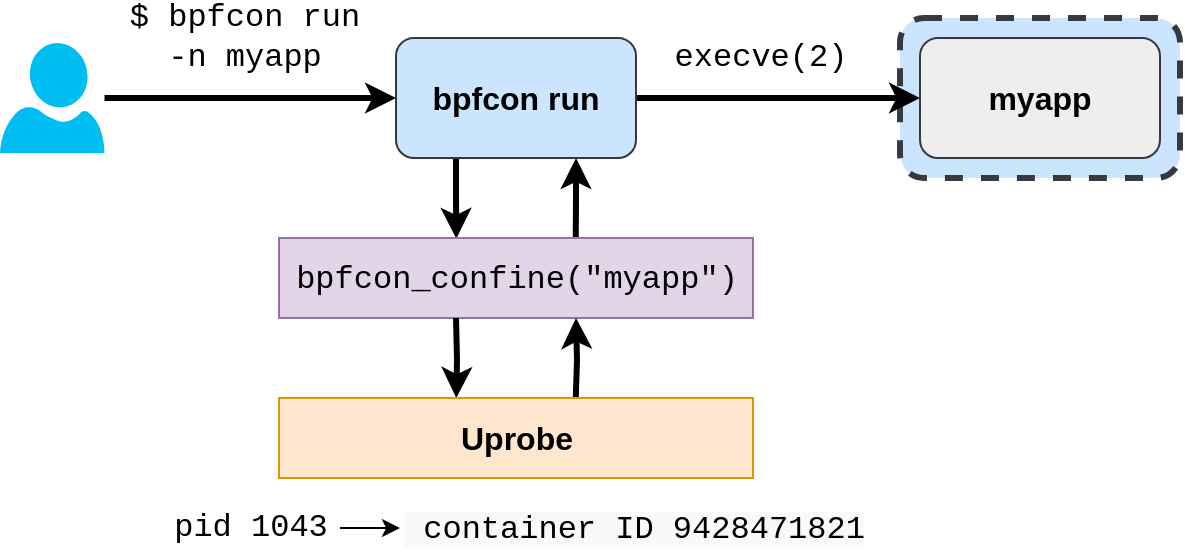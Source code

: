 <mxfile version="13.9.9" type="device"><diagram id="f2G850WlvrS-WN_MaczZ" name="Page-1"><mxGraphModel dx="1902" dy="1075" grid="1" gridSize="10" guides="1" tooltips="1" connect="1" arrows="1" fold="1" page="1" pageScale="1" pageWidth="850" pageHeight="1100" math="0" shadow="0"><root><mxCell id="0"/><mxCell id="1" parent="0"/><mxCell id="wk43epPSjo8kI8JluTPi-1" value="" style="rounded=1;whiteSpace=wrap;html=1;fontSize=20;dashed=1;fillColor=#cce5ff;strokeWidth=3;strokeColor=#36393d;" vertex="1" parent="1"><mxGeometry x="660" y="80" width="140" height="80" as="geometry"/></mxCell><mxCell id="wk43epPSjo8kI8JluTPi-20" style="edgeStyle=orthogonalEdgeStyle;rounded=0;orthogonalLoop=1;jettySize=auto;html=1;strokeWidth=3;fontFamily=Courier New;fontSize=20;fontColor=#FFAE00;" edge="1" parent="1" source="wk43epPSjo8kI8JluTPi-6" target="wk43epPSjo8kI8JluTPi-19"><mxGeometry relative="1" as="geometry"/></mxCell><mxCell id="wk43epPSjo8kI8JluTPi-6" value="" style="verticalLabelPosition=bottom;html=1;verticalAlign=top;align=center;strokeColor=none;fillColor=#00BEF2;shape=mxgraph.azure.user;fontSize=20;fontColor=#FFAE00;" vertex="1" parent="1"><mxGeometry x="210" y="92.5" width="52.25" height="55" as="geometry"/></mxCell><mxCell id="wk43epPSjo8kI8JluTPi-7" value="myapp" style="rounded=1;whiteSpace=wrap;html=1;fillColor=#eeeeee;strokeColor=#36393d;fontSize=16;fontStyle=1" vertex="1" parent="1"><mxGeometry x="670" y="90" width="120" height="60" as="geometry"/></mxCell><mxCell id="wk43epPSjo8kI8JluTPi-10" value="$ bpfcon run&lt;br&gt;-n myapp" style="text;html=1;strokeColor=none;fillColor=none;align=center;verticalAlign=middle;whiteSpace=wrap;rounded=0;fontSize=16;fontFamily=Courier New;" vertex="1" parent="1"><mxGeometry x="230" y="80" width="204.99" height="20" as="geometry"/></mxCell><mxCell id="wk43epPSjo8kI8JluTPi-42" style="edgeStyle=orthogonalEdgeStyle;rounded=0;orthogonalLoop=1;jettySize=auto;html=1;strokeWidth=3;fontFamily=Courier New;fontSize=16;fontColor=#FFAE00;" edge="1" parent="1" source="wk43epPSjo8kI8JluTPi-19" target="wk43epPSjo8kI8JluTPi-7"><mxGeometry relative="1" as="geometry"/></mxCell><mxCell id="wk43epPSjo8kI8JluTPi-43" style="edgeStyle=orthogonalEdgeStyle;rounded=0;orthogonalLoop=1;jettySize=auto;html=1;exitX=0.25;exitY=1;exitDx=0;exitDy=0;strokeWidth=3;fontFamily=Helvetica;fontSize=16;fontColor=#FFAE00;entryX=0.374;entryY=0.009;entryDx=0;entryDy=0;entryPerimeter=0;" edge="1" parent="1" source="wk43epPSjo8kI8JluTPi-19" target="wk43epPSjo8kI8JluTPi-45"><mxGeometry relative="1" as="geometry"><mxPoint x="437.857" y="220" as="targetPoint"/></mxGeometry></mxCell><mxCell id="wk43epPSjo8kI8JluTPi-46" style="edgeStyle=orthogonalEdgeStyle;rounded=0;orthogonalLoop=1;jettySize=auto;html=1;exitX=0.75;exitY=1;exitDx=0;exitDy=0;entryX=0.626;entryY=0.017;entryDx=0;entryDy=0;entryPerimeter=0;strokeWidth=3;fontFamily=Helvetica;fontSize=16;fontColor=#FFAE00;startArrow=classic;startFill=1;endArrow=none;endFill=0;" edge="1" parent="1" source="wk43epPSjo8kI8JluTPi-19" target="wk43epPSjo8kI8JluTPi-45"><mxGeometry relative="1" as="geometry"/></mxCell><mxCell id="wk43epPSjo8kI8JluTPi-19" value="bpfcon run" style="rounded=1;whiteSpace=wrap;html=1;fillColor=#cce5ff;strokeColor=#36393d;fontSize=16;fontStyle=1;fontFamily=Helvetica;" vertex="1" parent="1"><mxGeometry x="408" y="90" width="120" height="60" as="geometry"/></mxCell><mxCell id="wk43epPSjo8kI8JluTPi-24" value="execve(2)" style="text;html=1;align=center;verticalAlign=middle;resizable=0;points=[];autosize=1;fontSize=16;fontFamily=Courier New;fontColor=#000000;rounded=0;" vertex="1" parent="1"><mxGeometry x="540" y="90" width="100" height="20" as="geometry"/></mxCell><mxCell id="wk43epPSjo8kI8JluTPi-40" style="edgeStyle=orthogonalEdgeStyle;rounded=0;orthogonalLoop=1;jettySize=auto;html=1;strokeWidth=1;fontFamily=Courier New;fontSize=16;fontColor=#FFAE00;" edge="1" parent="1" source="wk43epPSjo8kI8JluTPi-38" target="wk43epPSjo8kI8JluTPi-39"><mxGeometry relative="1" as="geometry"/></mxCell><mxCell id="wk43epPSjo8kI8JluTPi-38" value="pid 1043" style="text;html=1;align=center;verticalAlign=middle;resizable=0;points=[];autosize=1;fontSize=16;fontFamily=Courier New;" vertex="1" parent="1"><mxGeometry x="290" y="325" width="90" height="20" as="geometry"/></mxCell><mxCell id="wk43epPSjo8kI8JluTPi-39" value="&lt;meta charset=&quot;utf-8&quot;&gt;&lt;span style=&quot;color: rgb(0, 0, 0); font-family: &amp;quot;courier new&amp;quot;; font-size: 16px; font-style: normal; font-weight: 400; letter-spacing: normal; text-align: center; text-indent: 0px; text-transform: none; word-spacing: 0px; background-color: rgb(248, 249, 250); display: inline; float: none;&quot;&gt;&lt;span&gt;&amp;nbsp;&lt;/span&gt;container ID 9428471821&lt;/span&gt;" style="text;whiteSpace=wrap;html=1;fontSize=16;fontFamily=Courier New;" vertex="1" parent="1"><mxGeometry x="410" y="320" width="260" height="30" as="geometry"/></mxCell><mxCell id="wk43epPSjo8kI8JluTPi-45" value="&lt;span style=&quot;font-family: &amp;#34;courier new&amp;#34;&quot;&gt;bpfcon_confine(&quot;myapp&quot;)&lt;/span&gt;" style="rounded=0;whiteSpace=wrap;html=1;fillColor=#e1d5e7;fontFamily=Helvetica;fontSize=16;strokeColor=#9673a6;" vertex="1" parent="1"><mxGeometry x="349.5" y="190" width="237" height="40" as="geometry"/></mxCell><mxCell id="wk43epPSjo8kI8JluTPi-47" style="edgeStyle=orthogonalEdgeStyle;rounded=0;orthogonalLoop=1;jettySize=auto;html=1;exitX=0.25;exitY=1;exitDx=0;exitDy=0;strokeWidth=3;fontFamily=Helvetica;fontSize=16;fontColor=#FFAE00;entryX=0.374;entryY=-0.001;entryDx=0;entryDy=0;entryPerimeter=0;" edge="1" parent="1" target="wk43epPSjo8kI8JluTPi-49"><mxGeometry relative="1" as="geometry"><mxPoint x="437.857" y="300" as="targetPoint"/><mxPoint x="438" y="230" as="sourcePoint"/><Array as="points"/></mxGeometry></mxCell><mxCell id="wk43epPSjo8kI8JluTPi-48" style="edgeStyle=orthogonalEdgeStyle;rounded=0;orthogonalLoop=1;jettySize=auto;html=1;exitX=0.75;exitY=1;exitDx=0;exitDy=0;entryX=0.626;entryY=0.017;entryDx=0;entryDy=0;entryPerimeter=0;strokeWidth=3;fontFamily=Helvetica;fontSize=16;fontColor=#FFAE00;startArrow=classic;startFill=1;endArrow=none;endFill=0;" edge="1" target="wk43epPSjo8kI8JluTPi-49" parent="1"><mxGeometry relative="1" as="geometry"><mxPoint x="498" y="230" as="sourcePoint"/></mxGeometry></mxCell><mxCell id="wk43epPSjo8kI8JluTPi-49" value="&lt;span&gt;Uprobe&lt;/span&gt;" style="rounded=0;whiteSpace=wrap;html=1;fillColor=#ffe6cc;fontFamily=Helvetica;fontSize=16;strokeColor=#d79b00;fontStyle=1" vertex="1" parent="1"><mxGeometry x="349.5" y="270" width="237" height="40" as="geometry"/></mxCell></root></mxGraphModel></diagram></mxfile>
